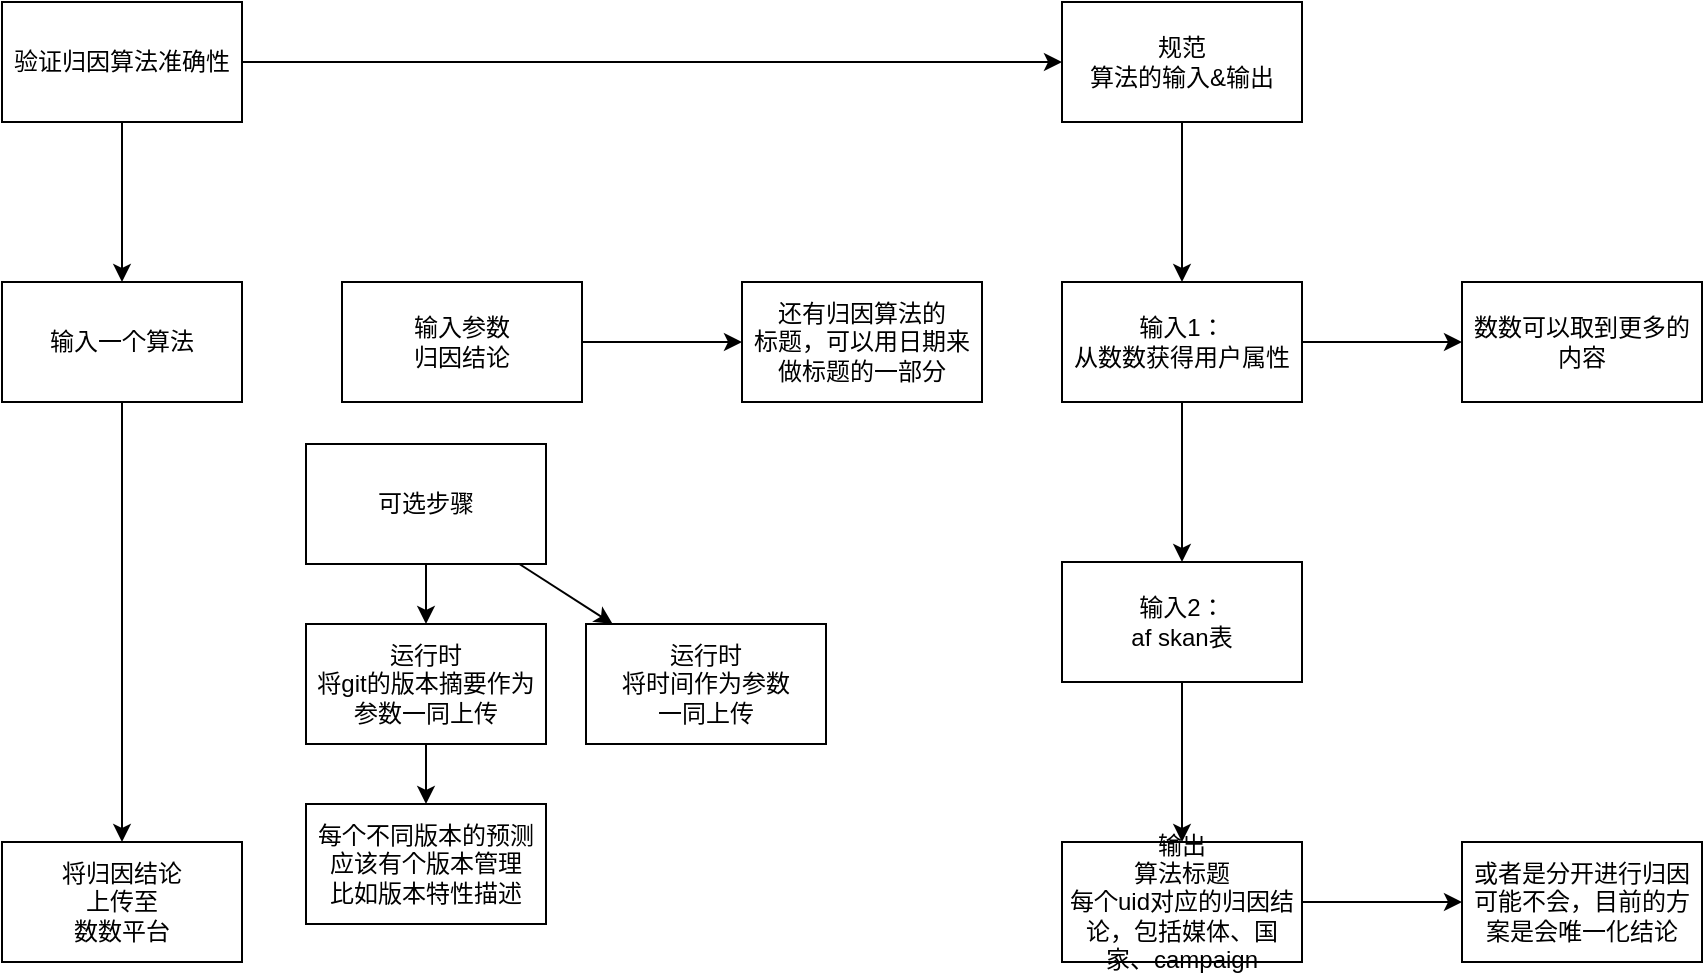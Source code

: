 <mxfile>
    <diagram id="uXP6OfcG_mSpFMv9VUkl" name="Page-1">
        <mxGraphModel dx="937" dy="525" grid="1" gridSize="10" guides="1" tooltips="1" connect="1" arrows="1" fold="1" page="1" pageScale="1" pageWidth="827" pageHeight="1169" math="0" shadow="0">
            <root>
                <mxCell id="0"/>
                <mxCell id="1" parent="0"/>
                <mxCell id="27" style="edgeStyle=none;html=1;exitX=1;exitY=0.5;exitDx=0;exitDy=0;" edge="1" parent="1" source="2" target="16">
                    <mxGeometry relative="1" as="geometry"/>
                </mxCell>
                <mxCell id="29" value="" style="edgeStyle=none;html=1;" edge="1" parent="1" source="2" target="28">
                    <mxGeometry relative="1" as="geometry"/>
                </mxCell>
                <mxCell id="2" value="验证归因算法准确性" style="rounded=0;whiteSpace=wrap;html=1;" vertex="1" parent="1">
                    <mxGeometry x="120" y="40" width="120" height="60" as="geometry"/>
                </mxCell>
                <mxCell id="15" value="" style="edgeStyle=none;html=1;" edge="1" parent="1" source="3" target="14">
                    <mxGeometry relative="1" as="geometry"/>
                </mxCell>
                <mxCell id="3" value="输入参数&lt;br&gt;归因结论" style="whiteSpace=wrap;html=1;rounded=0;" vertex="1" parent="1">
                    <mxGeometry x="290" y="180" width="120" height="60" as="geometry"/>
                </mxCell>
                <mxCell id="5" value="将归因结论&lt;br&gt;上传至&lt;br&gt;数数平台" style="whiteSpace=wrap;html=1;rounded=0;" vertex="1" parent="1">
                    <mxGeometry x="120" y="460" width="120" height="60" as="geometry"/>
                </mxCell>
                <mxCell id="9" value="" style="edgeStyle=none;html=1;" edge="1" parent="1" source="7" target="8">
                    <mxGeometry relative="1" as="geometry"/>
                </mxCell>
                <mxCell id="11" value="" style="edgeStyle=none;html=1;" edge="1" parent="1" source="7" target="10">
                    <mxGeometry relative="1" as="geometry"/>
                </mxCell>
                <mxCell id="7" value="可选步骤" style="rounded=0;whiteSpace=wrap;html=1;" vertex="1" parent="1">
                    <mxGeometry x="272" y="261" width="120" height="60" as="geometry"/>
                </mxCell>
                <mxCell id="13" value="" style="edgeStyle=none;html=1;" edge="1" parent="1" source="8" target="12">
                    <mxGeometry relative="1" as="geometry"/>
                </mxCell>
                <mxCell id="8" value="运行时&lt;br&gt;将git的版本摘要作为参数一同上传" style="whiteSpace=wrap;html=1;rounded=0;" vertex="1" parent="1">
                    <mxGeometry x="272" y="351" width="120" height="60" as="geometry"/>
                </mxCell>
                <mxCell id="10" value="运行时&lt;br&gt;将时间作为参数&lt;br&gt;一同上传" style="whiteSpace=wrap;html=1;rounded=0;" vertex="1" parent="1">
                    <mxGeometry x="412" y="351" width="120" height="60" as="geometry"/>
                </mxCell>
                <mxCell id="12" value="每个不同版本的预测&lt;br&gt;应该有个版本管理&lt;br&gt;比如版本特性描述" style="whiteSpace=wrap;html=1;rounded=0;" vertex="1" parent="1">
                    <mxGeometry x="272" y="441" width="120" height="60" as="geometry"/>
                </mxCell>
                <mxCell id="14" value="还有归因算法的&lt;br&gt;标题，可以用日期来做标题的一部分" style="whiteSpace=wrap;html=1;rounded=0;" vertex="1" parent="1">
                    <mxGeometry x="490" y="180" width="120" height="60" as="geometry"/>
                </mxCell>
                <mxCell id="18" value="" style="edgeStyle=none;html=1;" edge="1" parent="1" source="16" target="17">
                    <mxGeometry relative="1" as="geometry"/>
                </mxCell>
                <mxCell id="16" value="规范&lt;br&gt;算法的输入&amp;amp;输出" style="rounded=0;whiteSpace=wrap;html=1;" vertex="1" parent="1">
                    <mxGeometry x="650" y="40" width="120" height="60" as="geometry"/>
                </mxCell>
                <mxCell id="20" value="" style="edgeStyle=none;html=1;" edge="1" parent="1" source="17" target="19">
                    <mxGeometry relative="1" as="geometry"/>
                </mxCell>
                <mxCell id="26" value="" style="edgeStyle=none;html=1;" edge="1" parent="1" source="17" target="25">
                    <mxGeometry relative="1" as="geometry"/>
                </mxCell>
                <mxCell id="17" value="输入1：&lt;br&gt;从数数获得用户属性" style="whiteSpace=wrap;html=1;rounded=0;" vertex="1" parent="1">
                    <mxGeometry x="650" y="180" width="120" height="60" as="geometry"/>
                </mxCell>
                <mxCell id="22" value="" style="edgeStyle=none;html=1;" edge="1" parent="1" source="19" target="21">
                    <mxGeometry relative="1" as="geometry"/>
                </mxCell>
                <mxCell id="19" value="输入2：&lt;br&gt;af skan表" style="whiteSpace=wrap;html=1;rounded=0;" vertex="1" parent="1">
                    <mxGeometry x="650" y="320" width="120" height="60" as="geometry"/>
                </mxCell>
                <mxCell id="24" value="" style="edgeStyle=none;html=1;" edge="1" parent="1" source="21" target="23">
                    <mxGeometry relative="1" as="geometry"/>
                </mxCell>
                <mxCell id="21" value="输出&lt;br&gt;算法标题&lt;br&gt;每个uid对应的归因结论，包括媒体、国家、campaign" style="whiteSpace=wrap;html=1;rounded=0;" vertex="1" parent="1">
                    <mxGeometry x="650" y="460" width="120" height="60" as="geometry"/>
                </mxCell>
                <mxCell id="23" value="或者是分开进行归因&lt;br&gt;可能不会，目前的方案是会唯一化结论" style="whiteSpace=wrap;html=1;rounded=0;" vertex="1" parent="1">
                    <mxGeometry x="850" y="460" width="120" height="60" as="geometry"/>
                </mxCell>
                <mxCell id="25" value="数数可以取到更多的内容" style="whiteSpace=wrap;html=1;rounded=0;" vertex="1" parent="1">
                    <mxGeometry x="850" y="180" width="120" height="60" as="geometry"/>
                </mxCell>
                <mxCell id="30" style="edgeStyle=none;html=1;exitX=0.5;exitY=1;exitDx=0;exitDy=0;" edge="1" parent="1" source="28" target="5">
                    <mxGeometry relative="1" as="geometry"/>
                </mxCell>
                <mxCell id="28" value="输入一个算法" style="whiteSpace=wrap;html=1;rounded=0;" vertex="1" parent="1">
                    <mxGeometry x="120" y="180" width="120" height="60" as="geometry"/>
                </mxCell>
            </root>
        </mxGraphModel>
    </diagram>
</mxfile>